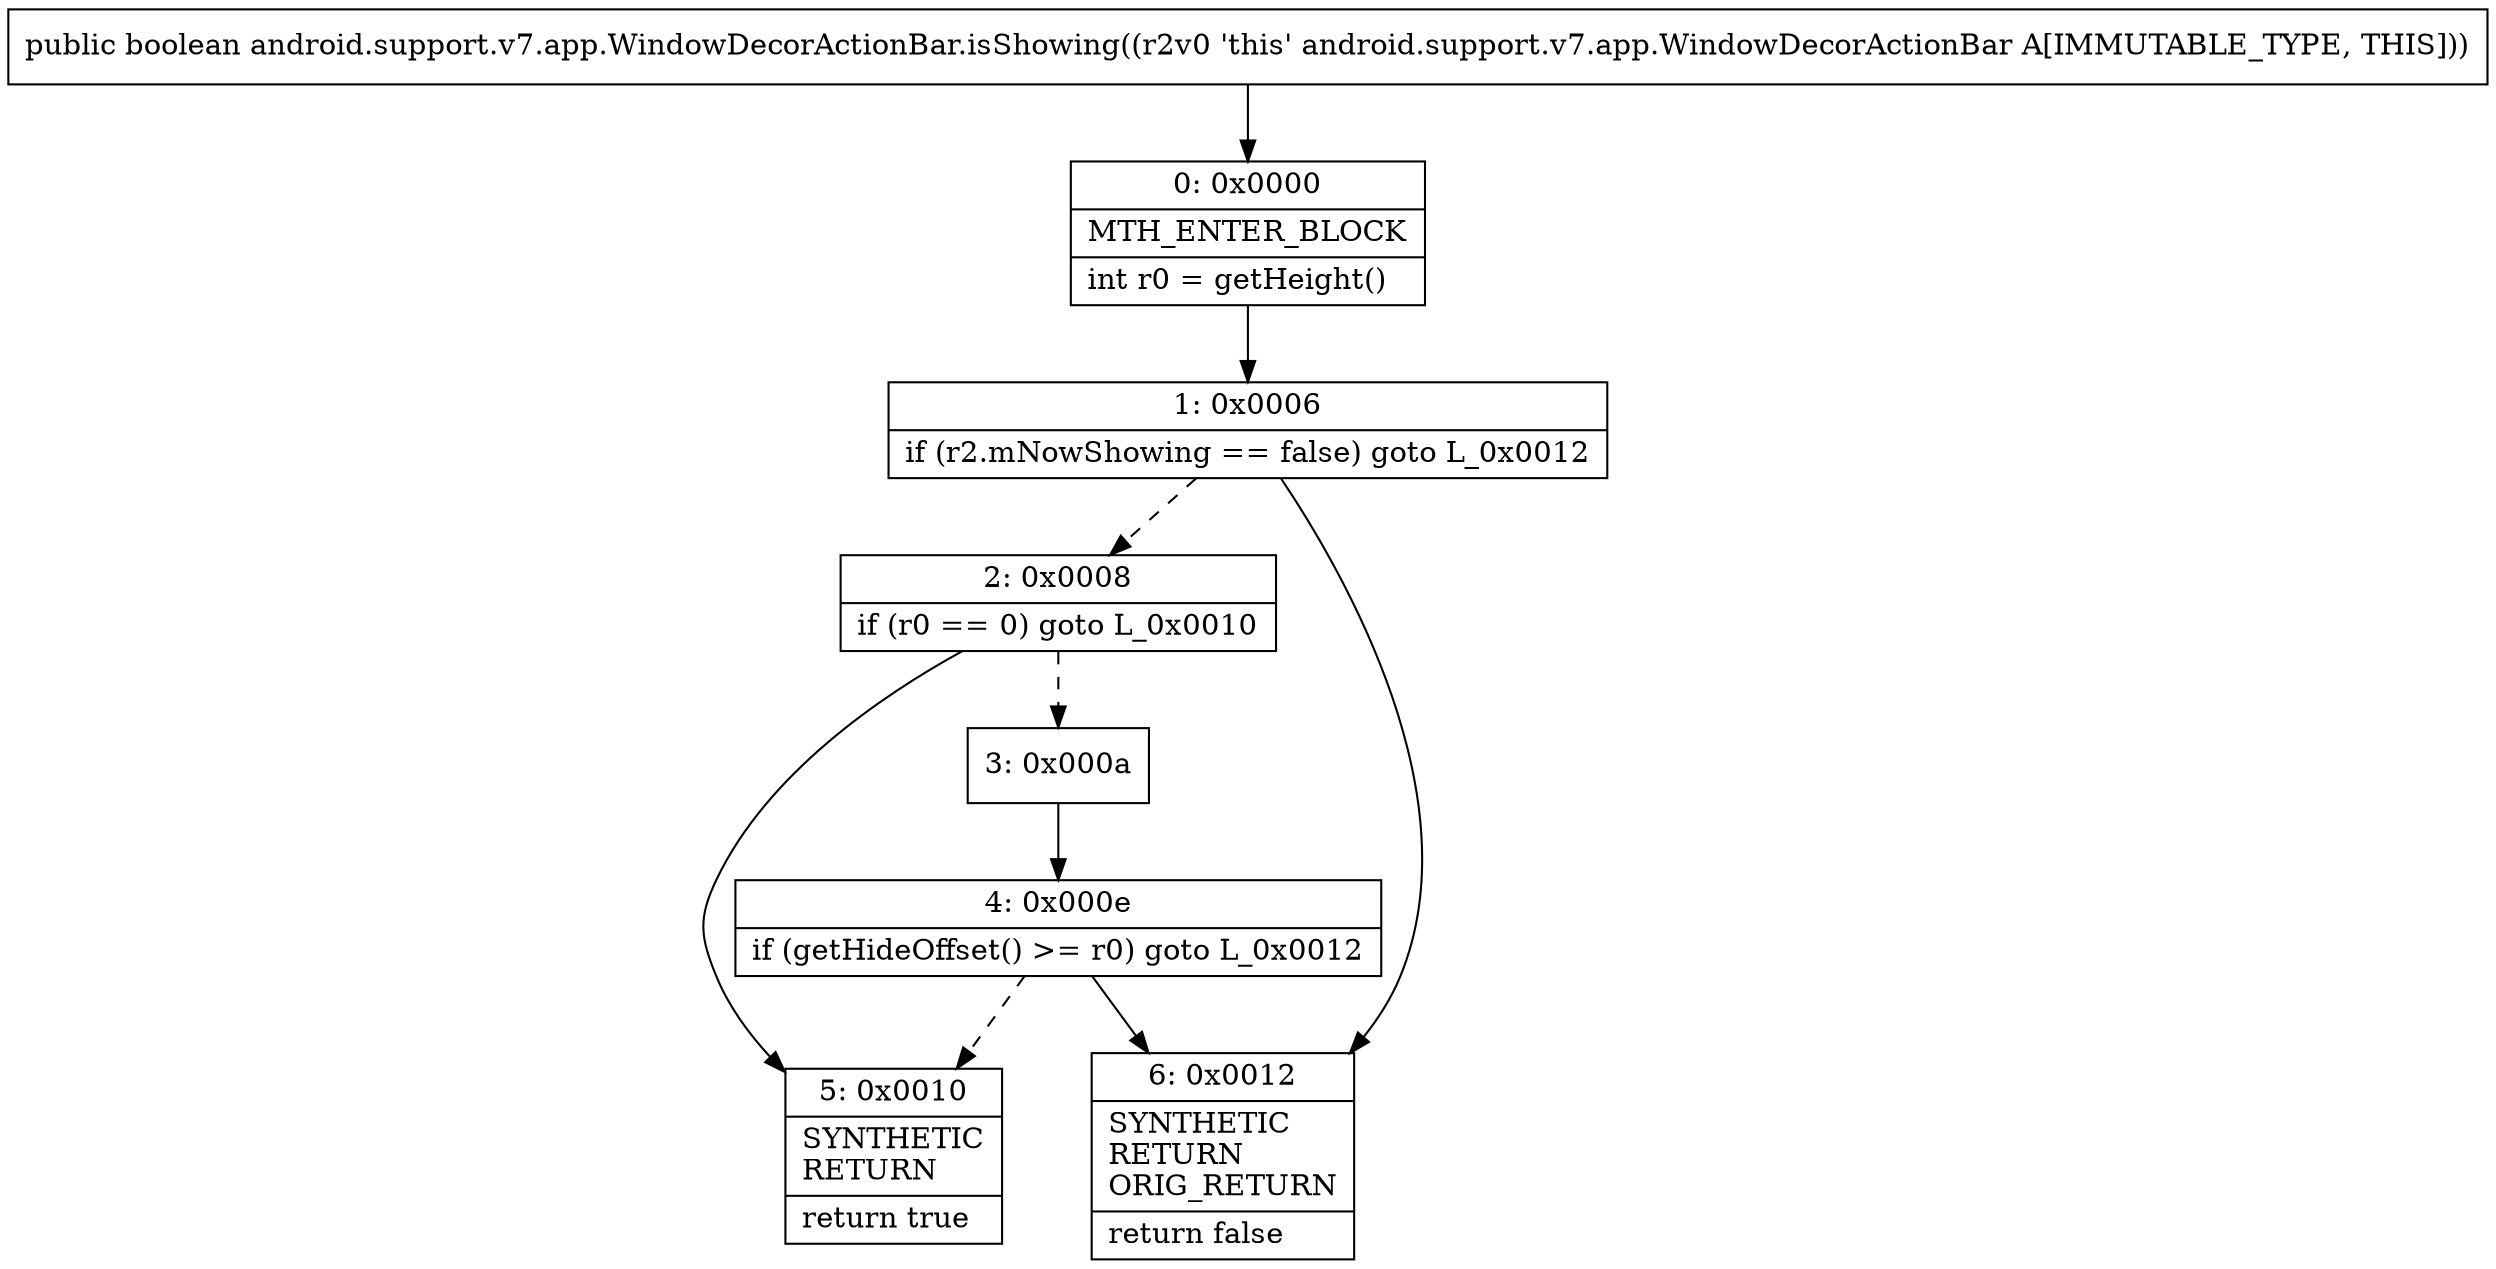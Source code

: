 digraph "CFG forandroid.support.v7.app.WindowDecorActionBar.isShowing()Z" {
Node_0 [shape=record,label="{0\:\ 0x0000|MTH_ENTER_BLOCK\l|int r0 = getHeight()\l}"];
Node_1 [shape=record,label="{1\:\ 0x0006|if (r2.mNowShowing == false) goto L_0x0012\l}"];
Node_2 [shape=record,label="{2\:\ 0x0008|if (r0 == 0) goto L_0x0010\l}"];
Node_3 [shape=record,label="{3\:\ 0x000a}"];
Node_4 [shape=record,label="{4\:\ 0x000e|if (getHideOffset() \>= r0) goto L_0x0012\l}"];
Node_5 [shape=record,label="{5\:\ 0x0010|SYNTHETIC\lRETURN\l|return true\l}"];
Node_6 [shape=record,label="{6\:\ 0x0012|SYNTHETIC\lRETURN\lORIG_RETURN\l|return false\l}"];
MethodNode[shape=record,label="{public boolean android.support.v7.app.WindowDecorActionBar.isShowing((r2v0 'this' android.support.v7.app.WindowDecorActionBar A[IMMUTABLE_TYPE, THIS])) }"];
MethodNode -> Node_0;
Node_0 -> Node_1;
Node_1 -> Node_2[style=dashed];
Node_1 -> Node_6;
Node_2 -> Node_3[style=dashed];
Node_2 -> Node_5;
Node_3 -> Node_4;
Node_4 -> Node_5[style=dashed];
Node_4 -> Node_6;
}

